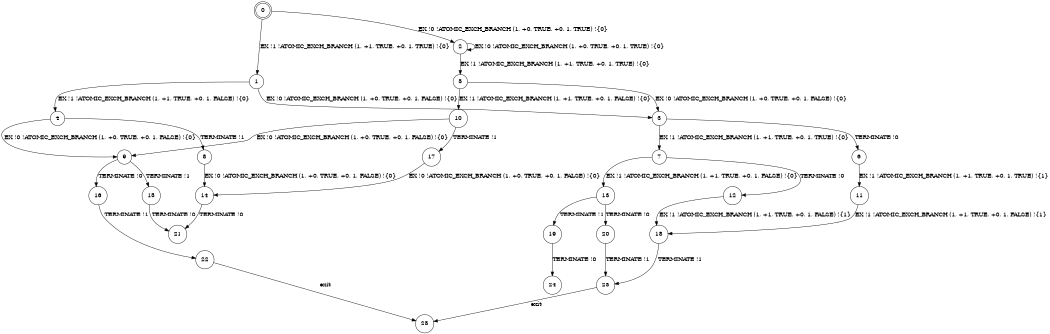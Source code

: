 digraph BCG {
size = "7, 10.5";
center = TRUE;
node [shape = circle];
0 [peripheries = 2];
0 -> 1 [label = "EX !1 !ATOMIC_EXCH_BRANCH (1, +1, TRUE, +0, 1, TRUE) !{0}"];
0 -> 2 [label = "EX !0 !ATOMIC_EXCH_BRANCH (1, +0, TRUE, +0, 1, TRUE) !{0}"];
1 -> 3 [label = "EX !0 !ATOMIC_EXCH_BRANCH (1, +0, TRUE, +0, 1, FALSE) !{0}"];
1 -> 4 [label = "EX !1 !ATOMIC_EXCH_BRANCH (1, +1, TRUE, +0, 1, FALSE) !{0}"];
2 -> 5 [label = "EX !1 !ATOMIC_EXCH_BRANCH (1, +1, TRUE, +0, 1, TRUE) !{0}"];
2 -> 2 [label = "EX !0 !ATOMIC_EXCH_BRANCH (1, +0, TRUE, +0, 1, TRUE) !{0}"];
3 -> 6 [label = "TERMINATE !0"];
3 -> 7 [label = "EX !1 !ATOMIC_EXCH_BRANCH (1, +1, TRUE, +0, 1, TRUE) !{0}"];
4 -> 8 [label = "TERMINATE !1"];
4 -> 9 [label = "EX !0 !ATOMIC_EXCH_BRANCH (1, +0, TRUE, +0, 1, FALSE) !{0}"];
5 -> 10 [label = "EX !1 !ATOMIC_EXCH_BRANCH (1, +1, TRUE, +0, 1, FALSE) !{0}"];
5 -> 3 [label = "EX !0 !ATOMIC_EXCH_BRANCH (1, +0, TRUE, +0, 1, FALSE) !{0}"];
6 -> 11 [label = "EX !1 !ATOMIC_EXCH_BRANCH (1, +1, TRUE, +0, 1, TRUE) !{1}"];
7 -> 12 [label = "TERMINATE !0"];
7 -> 13 [label = "EX !1 !ATOMIC_EXCH_BRANCH (1, +1, TRUE, +0, 1, FALSE) !{0}"];
8 -> 14 [label = "EX !0 !ATOMIC_EXCH_BRANCH (1, +0, TRUE, +0, 1, FALSE) !{0}"];
9 -> 15 [label = "TERMINATE !1"];
9 -> 16 [label = "TERMINATE !0"];
10 -> 17 [label = "TERMINATE !1"];
10 -> 9 [label = "EX !0 !ATOMIC_EXCH_BRANCH (1, +0, TRUE, +0, 1, FALSE) !{0}"];
11 -> 18 [label = "EX !1 !ATOMIC_EXCH_BRANCH (1, +1, TRUE, +0, 1, FALSE) !{1}"];
12 -> 18 [label = "EX !1 !ATOMIC_EXCH_BRANCH (1, +1, TRUE, +0, 1, FALSE) !{1}"];
13 -> 19 [label = "TERMINATE !1"];
13 -> 20 [label = "TERMINATE !0"];
14 -> 21 [label = "TERMINATE !0"];
15 -> 21 [label = "TERMINATE !0"];
16 -> 22 [label = "TERMINATE !1"];
17 -> 14 [label = "EX !0 !ATOMIC_EXCH_BRANCH (1, +0, TRUE, +0, 1, FALSE) !{0}"];
18 -> 23 [label = "TERMINATE !1"];
19 -> 24 [label = "TERMINATE !0"];
20 -> 23 [label = "TERMINATE !1"];
22 -> 25 [label = "exit"];
23 -> 25 [label = "exit"];
}
